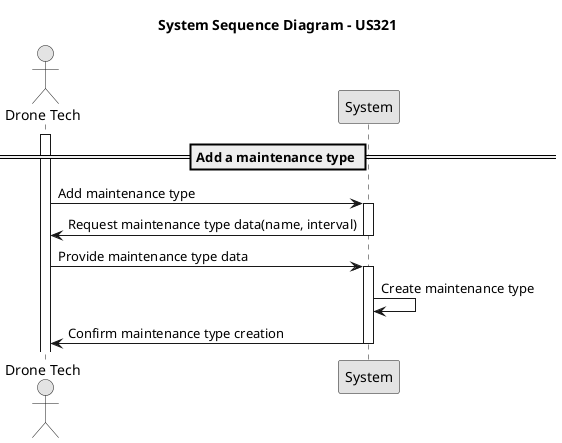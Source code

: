 @startuml
skinparam monochrome true
skinparam packageStyle rectangle
skinparam shadowing false

actor "Drone Tech" as droneTech
participant "System" as system

title System Sequence Diagram - US321

== Add a maintenance type ==
activate droneTech

droneTech -> system : Add maintenance type
activate system

system -> droneTech : Request maintenance type data(name, interval)
deactivate system
droneTech -> system : Provide maintenance type data

activate system

system -> system : Create maintenance type

system -> droneTech : Confirm maintenance type creation
deactivate system



@enduml
